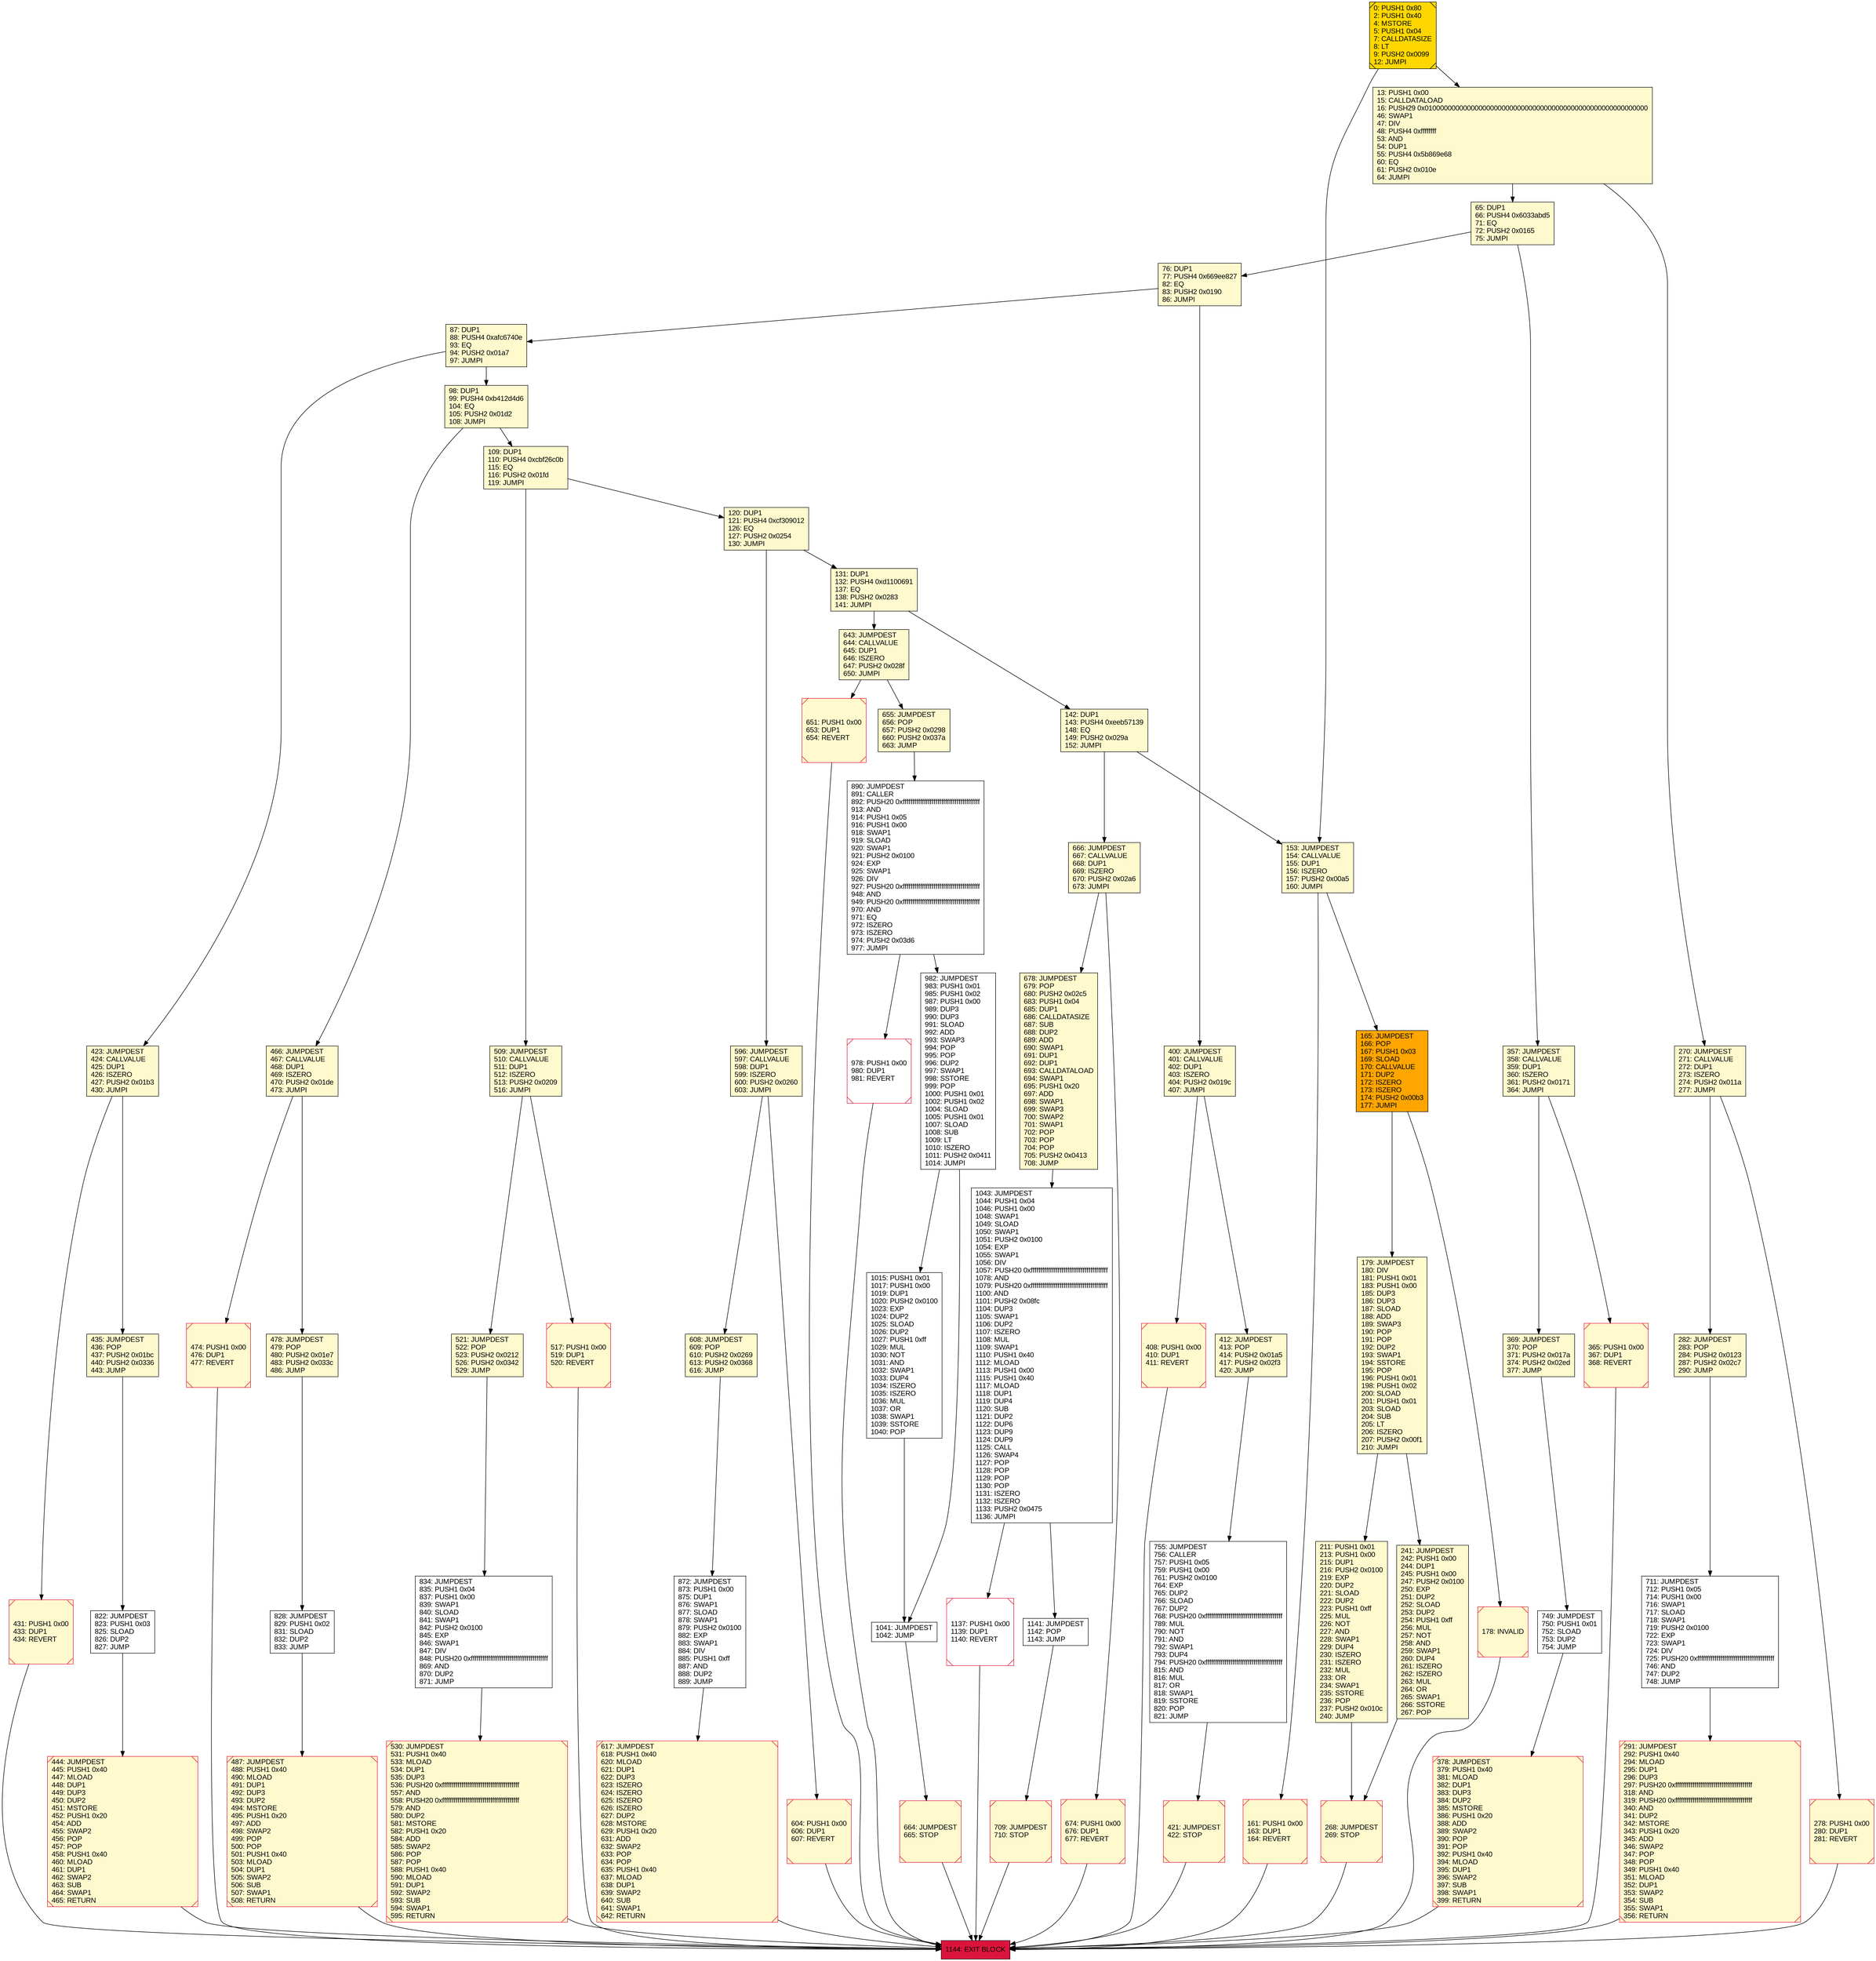 digraph G {
bgcolor=transparent rankdir=UD;
node [shape=box style=filled color=black fillcolor=white fontname=arial fontcolor=black];
161 [label="161: PUSH1 0x00\l163: DUP1\l164: REVERT\l" fillcolor=lemonchiffon shape=Msquare color=crimson ];
674 [label="674: PUSH1 0x00\l676: DUP1\l677: REVERT\l" fillcolor=lemonchiffon shape=Msquare color=crimson ];
87 [label="87: DUP1\l88: PUSH4 0xafc6740e\l93: EQ\l94: PUSH2 0x01a7\l97: JUMPI\l" fillcolor=lemonchiffon ];
834 [label="834: JUMPDEST\l835: PUSH1 0x04\l837: PUSH1 0x00\l839: SWAP1\l840: SLOAD\l841: SWAP1\l842: PUSH2 0x0100\l845: EXP\l846: SWAP1\l847: DIV\l848: PUSH20 0xffffffffffffffffffffffffffffffffffffffff\l869: AND\l870: DUP2\l871: JUMP\l" ];
478 [label="478: JUMPDEST\l479: POP\l480: PUSH2 0x01e7\l483: PUSH2 0x033c\l486: JUMP\l" fillcolor=lemonchiffon ];
664 [label="664: JUMPDEST\l665: STOP\l" fillcolor=lemonchiffon shape=Msquare color=crimson ];
178 [label="178: INVALID\l" fillcolor=lemonchiffon shape=Msquare color=crimson ];
755 [label="755: JUMPDEST\l756: CALLER\l757: PUSH1 0x05\l759: PUSH1 0x00\l761: PUSH2 0x0100\l764: EXP\l765: DUP2\l766: SLOAD\l767: DUP2\l768: PUSH20 0xffffffffffffffffffffffffffffffffffffffff\l789: MUL\l790: NOT\l791: AND\l792: SWAP1\l793: DUP4\l794: PUSH20 0xffffffffffffffffffffffffffffffffffffffff\l815: AND\l816: MUL\l817: OR\l818: SWAP1\l819: SSTORE\l820: POP\l821: JUMP\l" ];
431 [label="431: PUSH1 0x00\l433: DUP1\l434: REVERT\l" fillcolor=lemonchiffon shape=Msquare color=crimson ];
1015 [label="1015: PUSH1 0x01\l1017: PUSH1 0x00\l1019: DUP1\l1020: PUSH2 0x0100\l1023: EXP\l1024: DUP2\l1025: SLOAD\l1026: DUP2\l1027: PUSH1 0xff\l1029: MUL\l1030: NOT\l1031: AND\l1032: SWAP1\l1033: DUP4\l1034: ISZERO\l1035: ISZERO\l1036: MUL\l1037: OR\l1038: SWAP1\l1039: SSTORE\l1040: POP\l" ];
444 [label="444: JUMPDEST\l445: PUSH1 0x40\l447: MLOAD\l448: DUP1\l449: DUP3\l450: DUP2\l451: MSTORE\l452: PUSH1 0x20\l454: ADD\l455: SWAP2\l456: POP\l457: POP\l458: PUSH1 0x40\l460: MLOAD\l461: DUP1\l462: SWAP2\l463: SUB\l464: SWAP1\l465: RETURN\l" fillcolor=lemonchiffon shape=Msquare color=crimson ];
423 [label="423: JUMPDEST\l424: CALLVALUE\l425: DUP1\l426: ISZERO\l427: PUSH2 0x01b3\l430: JUMPI\l" fillcolor=lemonchiffon ];
822 [label="822: JUMPDEST\l823: PUSH1 0x03\l825: SLOAD\l826: DUP2\l827: JUMP\l" ];
142 [label="142: DUP1\l143: PUSH4 0xeeb57139\l148: EQ\l149: PUSH2 0x029a\l152: JUMPI\l" fillcolor=lemonchiffon ];
666 [label="666: JUMPDEST\l667: CALLVALUE\l668: DUP1\l669: ISZERO\l670: PUSH2 0x02a6\l673: JUMPI\l" fillcolor=lemonchiffon ];
268 [label="268: JUMPDEST\l269: STOP\l" fillcolor=lemonchiffon shape=Msquare color=crimson ];
1043 [label="1043: JUMPDEST\l1044: PUSH1 0x04\l1046: PUSH1 0x00\l1048: SWAP1\l1049: SLOAD\l1050: SWAP1\l1051: PUSH2 0x0100\l1054: EXP\l1055: SWAP1\l1056: DIV\l1057: PUSH20 0xffffffffffffffffffffffffffffffffffffffff\l1078: AND\l1079: PUSH20 0xffffffffffffffffffffffffffffffffffffffff\l1100: AND\l1101: PUSH2 0x08fc\l1104: DUP3\l1105: SWAP1\l1106: DUP2\l1107: ISZERO\l1108: MUL\l1109: SWAP1\l1110: PUSH1 0x40\l1112: MLOAD\l1113: PUSH1 0x00\l1115: PUSH1 0x40\l1117: MLOAD\l1118: DUP1\l1119: DUP4\l1120: SUB\l1121: DUP2\l1122: DUP6\l1123: DUP9\l1124: DUP9\l1125: CALL\l1126: SWAP4\l1127: POP\l1128: POP\l1129: POP\l1130: POP\l1131: ISZERO\l1132: ISZERO\l1133: PUSH2 0x0475\l1136: JUMPI\l" ];
109 [label="109: DUP1\l110: PUSH4 0xcbf26c0b\l115: EQ\l116: PUSH2 0x01fd\l119: JUMPI\l" fillcolor=lemonchiffon ];
643 [label="643: JUMPDEST\l644: CALLVALUE\l645: DUP1\l646: ISZERO\l647: PUSH2 0x028f\l650: JUMPI\l" fillcolor=lemonchiffon ];
521 [label="521: JUMPDEST\l522: POP\l523: PUSH2 0x0212\l526: PUSH2 0x0342\l529: JUMP\l" fillcolor=lemonchiffon ];
517 [label="517: PUSH1 0x00\l519: DUP1\l520: REVERT\l" fillcolor=lemonchiffon shape=Msquare color=crimson ];
165 [label="165: JUMPDEST\l166: POP\l167: PUSH1 0x03\l169: SLOAD\l170: CALLVALUE\l171: DUP2\l172: ISZERO\l173: ISZERO\l174: PUSH2 0x00b3\l177: JUMPI\l" fillcolor=orange ];
1041 [label="1041: JUMPDEST\l1042: JUMP\l" ];
678 [label="678: JUMPDEST\l679: POP\l680: PUSH2 0x02c5\l683: PUSH1 0x04\l685: DUP1\l686: CALLDATASIZE\l687: SUB\l688: DUP2\l689: ADD\l690: SWAP1\l691: DUP1\l692: DUP1\l693: CALLDATALOAD\l694: SWAP1\l695: PUSH1 0x20\l697: ADD\l698: SWAP1\l699: SWAP3\l700: SWAP2\l701: SWAP1\l702: POP\l703: POP\l704: POP\l705: PUSH2 0x0413\l708: JUMP\l" fillcolor=lemonchiffon ];
651 [label="651: PUSH1 0x00\l653: DUP1\l654: REVERT\l" fillcolor=lemonchiffon shape=Msquare color=crimson ];
711 [label="711: JUMPDEST\l712: PUSH1 0x05\l714: PUSH1 0x00\l716: SWAP1\l717: SLOAD\l718: SWAP1\l719: PUSH2 0x0100\l722: EXP\l723: SWAP1\l724: DIV\l725: PUSH20 0xffffffffffffffffffffffffffffffffffffffff\l746: AND\l747: DUP2\l748: JUMP\l" ];
98 [label="98: DUP1\l99: PUSH4 0xb412d4d6\l104: EQ\l105: PUSH2 0x01d2\l108: JUMPI\l" fillcolor=lemonchiffon ];
421 [label="421: JUMPDEST\l422: STOP\l" fillcolor=lemonchiffon shape=Msquare color=crimson ];
241 [label="241: JUMPDEST\l242: PUSH1 0x00\l244: DUP1\l245: PUSH1 0x00\l247: PUSH2 0x0100\l250: EXP\l251: DUP2\l252: SLOAD\l253: DUP2\l254: PUSH1 0xff\l256: MUL\l257: NOT\l258: AND\l259: SWAP1\l260: DUP4\l261: ISZERO\l262: ISZERO\l263: MUL\l264: OR\l265: SWAP1\l266: SSTORE\l267: POP\l" fillcolor=lemonchiffon ];
278 [label="278: PUSH1 0x00\l280: DUP1\l281: REVERT\l" fillcolor=lemonchiffon shape=Msquare color=crimson ];
408 [label="408: PUSH1 0x00\l410: DUP1\l411: REVERT\l" fillcolor=lemonchiffon shape=Msquare color=crimson ];
0 [label="0: PUSH1 0x80\l2: PUSH1 0x40\l4: MSTORE\l5: PUSH1 0x04\l7: CALLDATASIZE\l8: LT\l9: PUSH2 0x0099\l12: JUMPI\l" fillcolor=lemonchiffon shape=Msquare fillcolor=gold ];
179 [label="179: JUMPDEST\l180: DIV\l181: PUSH1 0x01\l183: PUSH1 0x00\l185: DUP3\l186: DUP3\l187: SLOAD\l188: ADD\l189: SWAP3\l190: POP\l191: POP\l192: DUP2\l193: SWAP1\l194: SSTORE\l195: POP\l196: PUSH1 0x01\l198: PUSH1 0x02\l200: SLOAD\l201: PUSH1 0x01\l203: SLOAD\l204: SUB\l205: LT\l206: ISZERO\l207: PUSH2 0x00f1\l210: JUMPI\l" fillcolor=lemonchiffon ];
749 [label="749: JUMPDEST\l750: PUSH1 0x01\l752: SLOAD\l753: DUP2\l754: JUMP\l" ];
76 [label="76: DUP1\l77: PUSH4 0x669ee827\l82: EQ\l83: PUSH2 0x0190\l86: JUMPI\l" fillcolor=lemonchiffon ];
655 [label="655: JUMPDEST\l656: POP\l657: PUSH2 0x0298\l660: PUSH2 0x037a\l663: JUMP\l" fillcolor=lemonchiffon ];
120 [label="120: DUP1\l121: PUSH4 0xcf309012\l126: EQ\l127: PUSH2 0x0254\l130: JUMPI\l" fillcolor=lemonchiffon ];
828 [label="828: JUMPDEST\l829: PUSH1 0x02\l831: SLOAD\l832: DUP2\l833: JUMP\l" ];
530 [label="530: JUMPDEST\l531: PUSH1 0x40\l533: MLOAD\l534: DUP1\l535: DUP3\l536: PUSH20 0xffffffffffffffffffffffffffffffffffffffff\l557: AND\l558: PUSH20 0xffffffffffffffffffffffffffffffffffffffff\l579: AND\l580: DUP2\l581: MSTORE\l582: PUSH1 0x20\l584: ADD\l585: SWAP2\l586: POP\l587: POP\l588: PUSH1 0x40\l590: MLOAD\l591: DUP1\l592: SWAP2\l593: SUB\l594: SWAP1\l595: RETURN\l" fillcolor=lemonchiffon shape=Msquare color=crimson ];
153 [label="153: JUMPDEST\l154: CALLVALUE\l155: DUP1\l156: ISZERO\l157: PUSH2 0x00a5\l160: JUMPI\l" fillcolor=lemonchiffon ];
282 [label="282: JUMPDEST\l283: POP\l284: PUSH2 0x0123\l287: PUSH2 0x02c7\l290: JUMP\l" fillcolor=lemonchiffon ];
509 [label="509: JUMPDEST\l510: CALLVALUE\l511: DUP1\l512: ISZERO\l513: PUSH2 0x0209\l516: JUMPI\l" fillcolor=lemonchiffon ];
378 [label="378: JUMPDEST\l379: PUSH1 0x40\l381: MLOAD\l382: DUP1\l383: DUP3\l384: DUP2\l385: MSTORE\l386: PUSH1 0x20\l388: ADD\l389: SWAP2\l390: POP\l391: POP\l392: PUSH1 0x40\l394: MLOAD\l395: DUP1\l396: SWAP2\l397: SUB\l398: SWAP1\l399: RETURN\l" fillcolor=lemonchiffon shape=Msquare color=crimson ];
365 [label="365: PUSH1 0x00\l367: DUP1\l368: REVERT\l" fillcolor=lemonchiffon shape=Msquare color=crimson ];
872 [label="872: JUMPDEST\l873: PUSH1 0x00\l875: DUP1\l876: SWAP1\l877: SLOAD\l878: SWAP1\l879: PUSH2 0x0100\l882: EXP\l883: SWAP1\l884: DIV\l885: PUSH1 0xff\l887: AND\l888: DUP2\l889: JUMP\l" ];
270 [label="270: JUMPDEST\l271: CALLVALUE\l272: DUP1\l273: ISZERO\l274: PUSH2 0x011a\l277: JUMPI\l" fillcolor=lemonchiffon ];
1137 [label="1137: PUSH1 0x00\l1139: DUP1\l1140: REVERT\l" shape=Msquare color=crimson ];
709 [label="709: JUMPDEST\l710: STOP\l" fillcolor=lemonchiffon shape=Msquare color=crimson ];
65 [label="65: DUP1\l66: PUSH4 0x6033abd5\l71: EQ\l72: PUSH2 0x0165\l75: JUMPI\l" fillcolor=lemonchiffon ];
1141 [label="1141: JUMPDEST\l1142: POP\l1143: JUMP\l" ];
487 [label="487: JUMPDEST\l488: PUSH1 0x40\l490: MLOAD\l491: DUP1\l492: DUP3\l493: DUP2\l494: MSTORE\l495: PUSH1 0x20\l497: ADD\l498: SWAP2\l499: POP\l500: POP\l501: PUSH1 0x40\l503: MLOAD\l504: DUP1\l505: SWAP2\l506: SUB\l507: SWAP1\l508: RETURN\l" fillcolor=lemonchiffon shape=Msquare color=crimson ];
617 [label="617: JUMPDEST\l618: PUSH1 0x40\l620: MLOAD\l621: DUP1\l622: DUP3\l623: ISZERO\l624: ISZERO\l625: ISZERO\l626: ISZERO\l627: DUP2\l628: MSTORE\l629: PUSH1 0x20\l631: ADD\l632: SWAP2\l633: POP\l634: POP\l635: PUSH1 0x40\l637: MLOAD\l638: DUP1\l639: SWAP2\l640: SUB\l641: SWAP1\l642: RETURN\l" fillcolor=lemonchiffon shape=Msquare color=crimson ];
131 [label="131: DUP1\l132: PUSH4 0xd1100691\l137: EQ\l138: PUSH2 0x0283\l141: JUMPI\l" fillcolor=lemonchiffon ];
357 [label="357: JUMPDEST\l358: CALLVALUE\l359: DUP1\l360: ISZERO\l361: PUSH2 0x0171\l364: JUMPI\l" fillcolor=lemonchiffon ];
890 [label="890: JUMPDEST\l891: CALLER\l892: PUSH20 0xffffffffffffffffffffffffffffffffffffffff\l913: AND\l914: PUSH1 0x05\l916: PUSH1 0x00\l918: SWAP1\l919: SLOAD\l920: SWAP1\l921: PUSH2 0x0100\l924: EXP\l925: SWAP1\l926: DIV\l927: PUSH20 0xffffffffffffffffffffffffffffffffffffffff\l948: AND\l949: PUSH20 0xffffffffffffffffffffffffffffffffffffffff\l970: AND\l971: EQ\l972: ISZERO\l973: ISZERO\l974: PUSH2 0x03d6\l977: JUMPI\l" ];
400 [label="400: JUMPDEST\l401: CALLVALUE\l402: DUP1\l403: ISZERO\l404: PUSH2 0x019c\l407: JUMPI\l" fillcolor=lemonchiffon ];
211 [label="211: PUSH1 0x01\l213: PUSH1 0x00\l215: DUP1\l216: PUSH2 0x0100\l219: EXP\l220: DUP2\l221: SLOAD\l222: DUP2\l223: PUSH1 0xff\l225: MUL\l226: NOT\l227: AND\l228: SWAP1\l229: DUP4\l230: ISZERO\l231: ISZERO\l232: MUL\l233: OR\l234: SWAP1\l235: SSTORE\l236: POP\l237: PUSH2 0x010c\l240: JUMP\l" fillcolor=lemonchiffon ];
982 [label="982: JUMPDEST\l983: PUSH1 0x01\l985: PUSH1 0x02\l987: PUSH1 0x00\l989: DUP3\l990: DUP3\l991: SLOAD\l992: ADD\l993: SWAP3\l994: POP\l995: POP\l996: DUP2\l997: SWAP1\l998: SSTORE\l999: POP\l1000: PUSH1 0x01\l1002: PUSH1 0x02\l1004: SLOAD\l1005: PUSH1 0x01\l1007: SLOAD\l1008: SUB\l1009: LT\l1010: ISZERO\l1011: PUSH2 0x0411\l1014: JUMPI\l" ];
435 [label="435: JUMPDEST\l436: POP\l437: PUSH2 0x01bc\l440: PUSH2 0x0336\l443: JUMP\l" fillcolor=lemonchiffon ];
466 [label="466: JUMPDEST\l467: CALLVALUE\l468: DUP1\l469: ISZERO\l470: PUSH2 0x01de\l473: JUMPI\l" fillcolor=lemonchiffon ];
608 [label="608: JUMPDEST\l609: POP\l610: PUSH2 0x0269\l613: PUSH2 0x0368\l616: JUMP\l" fillcolor=lemonchiffon ];
291 [label="291: JUMPDEST\l292: PUSH1 0x40\l294: MLOAD\l295: DUP1\l296: DUP3\l297: PUSH20 0xffffffffffffffffffffffffffffffffffffffff\l318: AND\l319: PUSH20 0xffffffffffffffffffffffffffffffffffffffff\l340: AND\l341: DUP2\l342: MSTORE\l343: PUSH1 0x20\l345: ADD\l346: SWAP2\l347: POP\l348: POP\l349: PUSH1 0x40\l351: MLOAD\l352: DUP1\l353: SWAP2\l354: SUB\l355: SWAP1\l356: RETURN\l" fillcolor=lemonchiffon shape=Msquare color=crimson ];
978 [label="978: PUSH1 0x00\l980: DUP1\l981: REVERT\l" shape=Msquare color=crimson ];
412 [label="412: JUMPDEST\l413: POP\l414: PUSH2 0x01a5\l417: PUSH2 0x02f3\l420: JUMP\l" fillcolor=lemonchiffon ];
1144 [label="1144: EXIT BLOCK\l" fillcolor=crimson ];
369 [label="369: JUMPDEST\l370: POP\l371: PUSH2 0x017a\l374: PUSH2 0x02ed\l377: JUMP\l" fillcolor=lemonchiffon ];
474 [label="474: PUSH1 0x00\l476: DUP1\l477: REVERT\l" fillcolor=lemonchiffon shape=Msquare color=crimson ];
13 [label="13: PUSH1 0x00\l15: CALLDATALOAD\l16: PUSH29 0x0100000000000000000000000000000000000000000000000000000000\l46: SWAP1\l47: DIV\l48: PUSH4 0xffffffff\l53: AND\l54: DUP1\l55: PUSH4 0x5b869e68\l60: EQ\l61: PUSH2 0x010e\l64: JUMPI\l" fillcolor=lemonchiffon ];
604 [label="604: PUSH1 0x00\l606: DUP1\l607: REVERT\l" fillcolor=lemonchiffon shape=Msquare color=crimson ];
596 [label="596: JUMPDEST\l597: CALLVALUE\l598: DUP1\l599: ISZERO\l600: PUSH2 0x0260\l603: JUMPI\l" fillcolor=lemonchiffon ];
596 -> 604;
474 -> 1144;
890 -> 982;
1141 -> 709;
604 -> 1144;
270 -> 282;
291 -> 1144;
142 -> 666;
978 -> 1144;
65 -> 357;
179 -> 241;
357 -> 365;
466 -> 474;
596 -> 608;
87 -> 423;
828 -> 487;
120 -> 131;
521 -> 834;
872 -> 617;
666 -> 674;
165 -> 179;
423 -> 431;
822 -> 444;
608 -> 872;
643 -> 655;
357 -> 369;
165 -> 178;
1015 -> 1041;
1137 -> 1144;
709 -> 1144;
87 -> 98;
400 -> 412;
1041 -> 664;
487 -> 1144;
241 -> 268;
617 -> 1144;
13 -> 65;
890 -> 978;
378 -> 1144;
666 -> 678;
13 -> 270;
98 -> 109;
678 -> 1043;
365 -> 1144;
643 -> 651;
530 -> 1144;
76 -> 87;
120 -> 596;
755 -> 421;
408 -> 1144;
153 -> 161;
369 -> 749;
98 -> 466;
131 -> 142;
0 -> 13;
211 -> 268;
834 -> 530;
131 -> 643;
1043 -> 1141;
421 -> 1144;
478 -> 828;
1043 -> 1137;
278 -> 1144;
142 -> 153;
982 -> 1015;
651 -> 1144;
109 -> 509;
509 -> 521;
517 -> 1144;
711 -> 291;
109 -> 120;
76 -> 400;
268 -> 1144;
466 -> 478;
655 -> 890;
179 -> 211;
282 -> 711;
153 -> 165;
400 -> 408;
65 -> 76;
509 -> 517;
435 -> 822;
749 -> 378;
423 -> 435;
664 -> 1144;
178 -> 1144;
431 -> 1144;
444 -> 1144;
161 -> 1144;
270 -> 278;
0 -> 153;
982 -> 1041;
412 -> 755;
674 -> 1144;
}